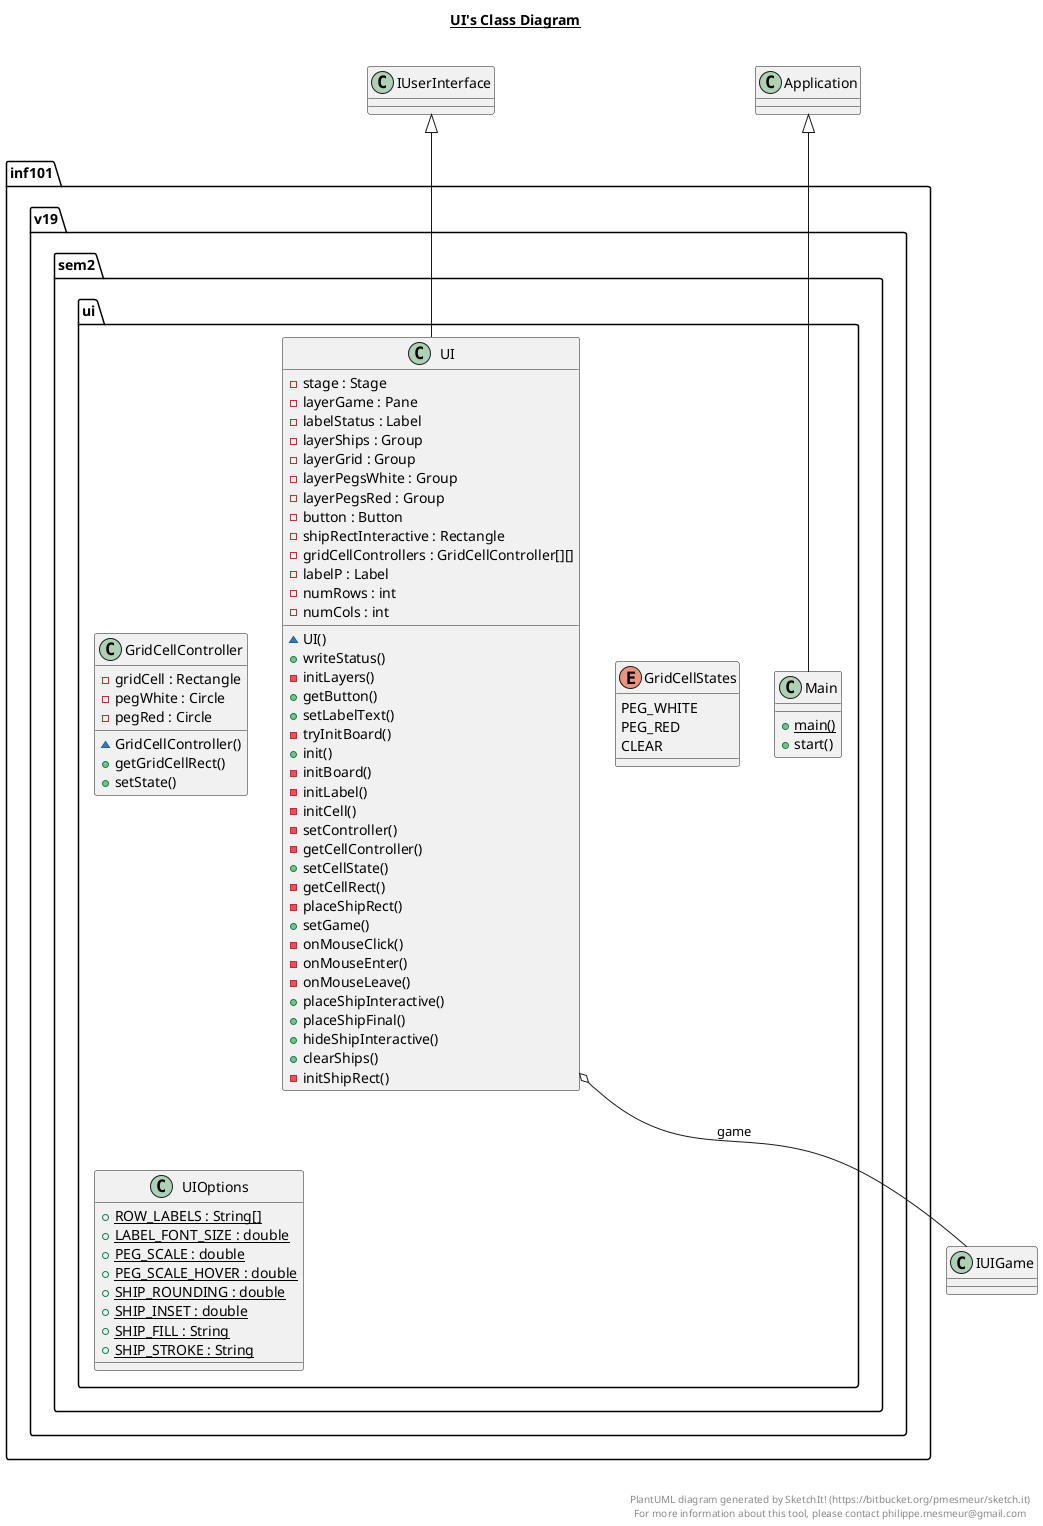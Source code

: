@startuml

title __UI's Class Diagram__\n

  package inf101.v19.sem2 {
    package inf101.v19.sem2.ui {
      class GridCellController {
          - gridCell : Rectangle
          - pegWhite : Circle
          - pegRed : Circle
          ~ GridCellController()
          + getGridCellRect()
          + setState()
      }
    }
  }
  

  package inf101.v19.sem2 {
    package inf101.v19.sem2.ui {
      enum GridCellStates {
        PEG_WHITE
        PEG_RED
        CLEAR
      }
    }
  }
  

  package inf101.v19.sem2 {
    package inf101.v19.sem2.ui {
      class Main {
          {static} + main()
          + start()
      }
    }
  }
  

  package inf101.v19.sem2 {
    package inf101.v19.sem2.ui {
      class UI {
          - stage : Stage
          - layerGame : Pane
          - labelStatus : Label
          - layerShips : Group
          - layerGrid : Group
          - layerPegsWhite : Group
          - layerPegsRed : Group
          - button : Button
          - shipRectInteractive : Rectangle
          - gridCellControllers : GridCellController[][]
          - labelP : Label
          - numRows : int
          - numCols : int
          ~ UI()
          + writeStatus()
          - initLayers()
          + getButton()
          + setLabelText()
          - tryInitBoard()
          + init()
          - initBoard()
          - initLabel()
          - initCell()
          - setController()
          - getCellController()
          + setCellState()
          - getCellRect()
          - placeShipRect()
          + setGame()
          - onMouseClick()
          - onMouseEnter()
          - onMouseLeave()
          + placeShipInteractive()
          + placeShipFinal()
          + hideShipInteractive()
          + clearShips()
          - initShipRect()
      }
    }
  }
  

  package inf101.v19.sem2 {
    package inf101.v19.sem2.ui {
      class UIOptions {
          {static} + ROW_LABELS : String[]
          {static} + LABEL_FONT_SIZE : double
          {static} + PEG_SCALE : double
          {static} + PEG_SCALE_HOVER : double
          {static} + SHIP_ROUNDING : double
          {static} + SHIP_INSET : double
          {static} + SHIP_FILL : String
          {static} + SHIP_STROKE : String
      }
    }
  }
  

  Main -up-|> Application
  UI -up-|> IUserInterface
  UI o-- IUIGame : game


right footer


PlantUML diagram generated by SketchIt! (https://bitbucket.org/pmesmeur/sketch.it)
For more information about this tool, please contact philippe.mesmeur@gmail.com
endfooter

@enduml

